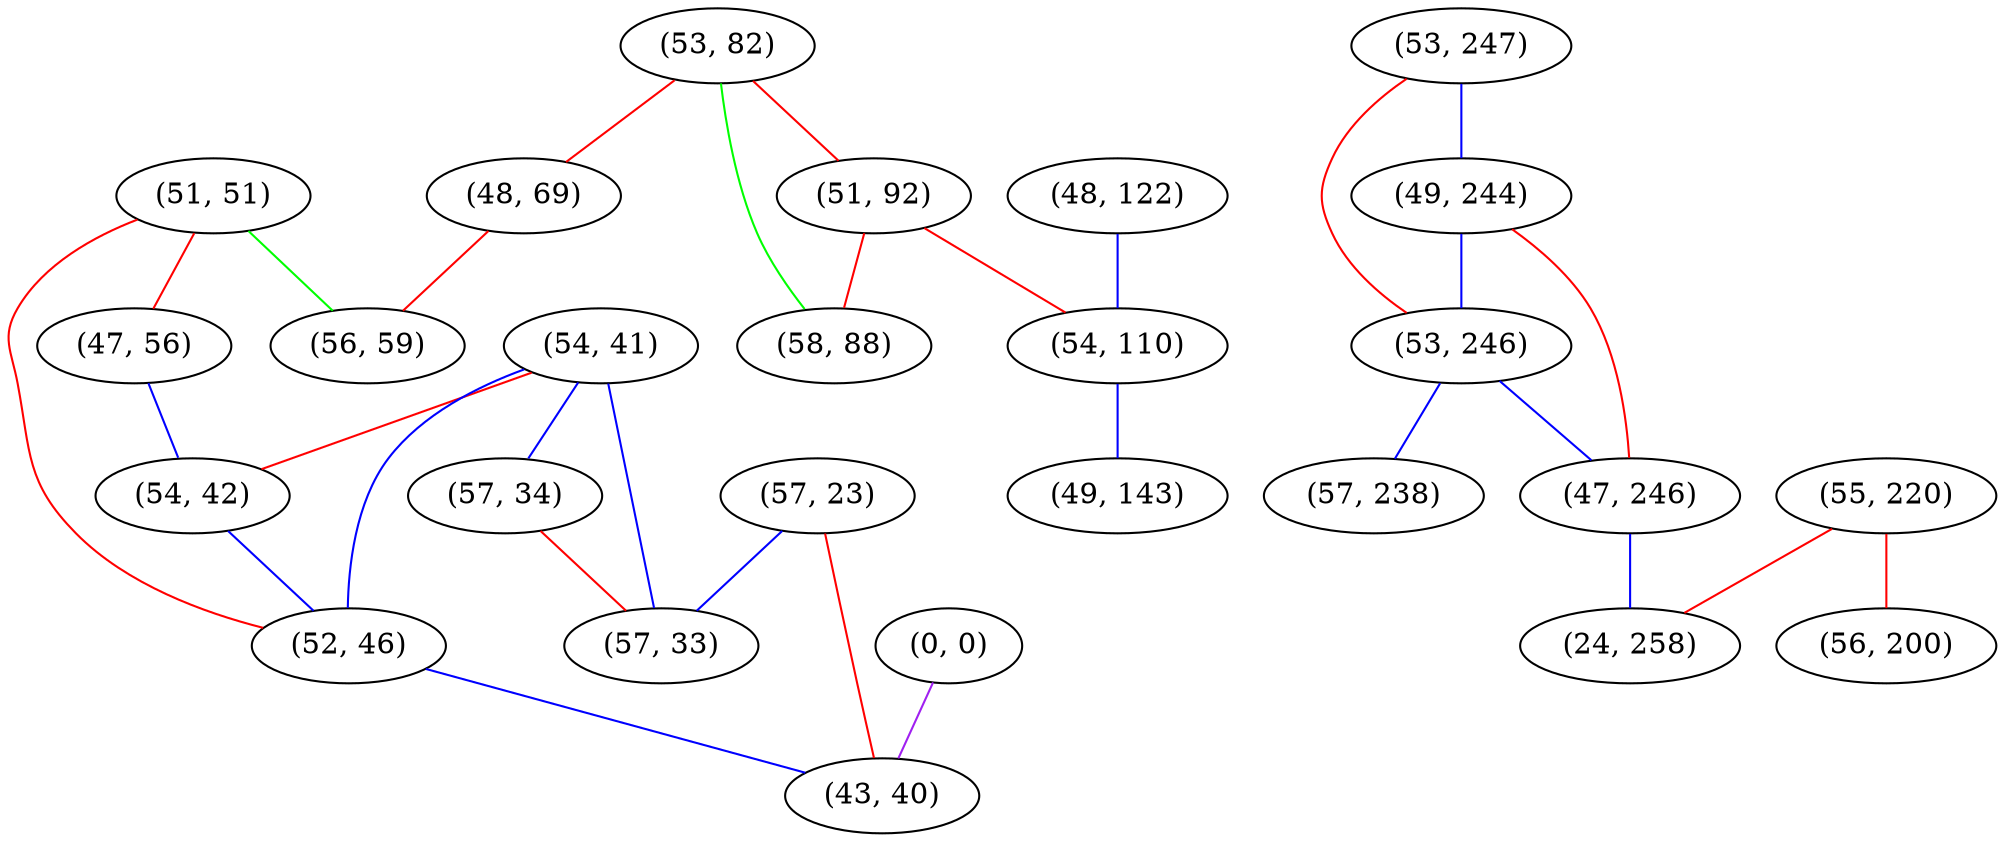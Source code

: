 graph "" {
"(51, 51)";
"(53, 247)";
"(49, 244)";
"(54, 41)";
"(47, 56)";
"(53, 246)";
"(57, 34)";
"(54, 42)";
"(53, 82)";
"(57, 23)";
"(47, 246)";
"(0, 0)";
"(48, 69)";
"(55, 220)";
"(57, 238)";
"(57, 33)";
"(51, 92)";
"(52, 46)";
"(48, 122)";
"(58, 88)";
"(56, 200)";
"(43, 40)";
"(56, 59)";
"(54, 110)";
"(49, 143)";
"(24, 258)";
"(51, 51)" -- "(56, 59)"  [color=green, key=0, weight=2];
"(51, 51)" -- "(47, 56)"  [color=red, key=0, weight=1];
"(51, 51)" -- "(52, 46)"  [color=red, key=0, weight=1];
"(53, 247)" -- "(53, 246)"  [color=red, key=0, weight=1];
"(53, 247)" -- "(49, 244)"  [color=blue, key=0, weight=3];
"(49, 244)" -- "(53, 246)"  [color=blue, key=0, weight=3];
"(49, 244)" -- "(47, 246)"  [color=red, key=0, weight=1];
"(54, 41)" -- "(57, 34)"  [color=blue, key=0, weight=3];
"(54, 41)" -- "(54, 42)"  [color=red, key=0, weight=1];
"(54, 41)" -- "(52, 46)"  [color=blue, key=0, weight=3];
"(54, 41)" -- "(57, 33)"  [color=blue, key=0, weight=3];
"(47, 56)" -- "(54, 42)"  [color=blue, key=0, weight=3];
"(53, 246)" -- "(47, 246)"  [color=blue, key=0, weight=3];
"(53, 246)" -- "(57, 238)"  [color=blue, key=0, weight=3];
"(57, 34)" -- "(57, 33)"  [color=red, key=0, weight=1];
"(54, 42)" -- "(52, 46)"  [color=blue, key=0, weight=3];
"(53, 82)" -- "(51, 92)"  [color=red, key=0, weight=1];
"(53, 82)" -- "(48, 69)"  [color=red, key=0, weight=1];
"(53, 82)" -- "(58, 88)"  [color=green, key=0, weight=2];
"(57, 23)" -- "(43, 40)"  [color=red, key=0, weight=1];
"(57, 23)" -- "(57, 33)"  [color=blue, key=0, weight=3];
"(47, 246)" -- "(24, 258)"  [color=blue, key=0, weight=3];
"(0, 0)" -- "(43, 40)"  [color=purple, key=0, weight=4];
"(48, 69)" -- "(56, 59)"  [color=red, key=0, weight=1];
"(55, 220)" -- "(56, 200)"  [color=red, key=0, weight=1];
"(55, 220)" -- "(24, 258)"  [color=red, key=0, weight=1];
"(51, 92)" -- "(58, 88)"  [color=red, key=0, weight=1];
"(51, 92)" -- "(54, 110)"  [color=red, key=0, weight=1];
"(52, 46)" -- "(43, 40)"  [color=blue, key=0, weight=3];
"(48, 122)" -- "(54, 110)"  [color=blue, key=0, weight=3];
"(54, 110)" -- "(49, 143)"  [color=blue, key=0, weight=3];
}
